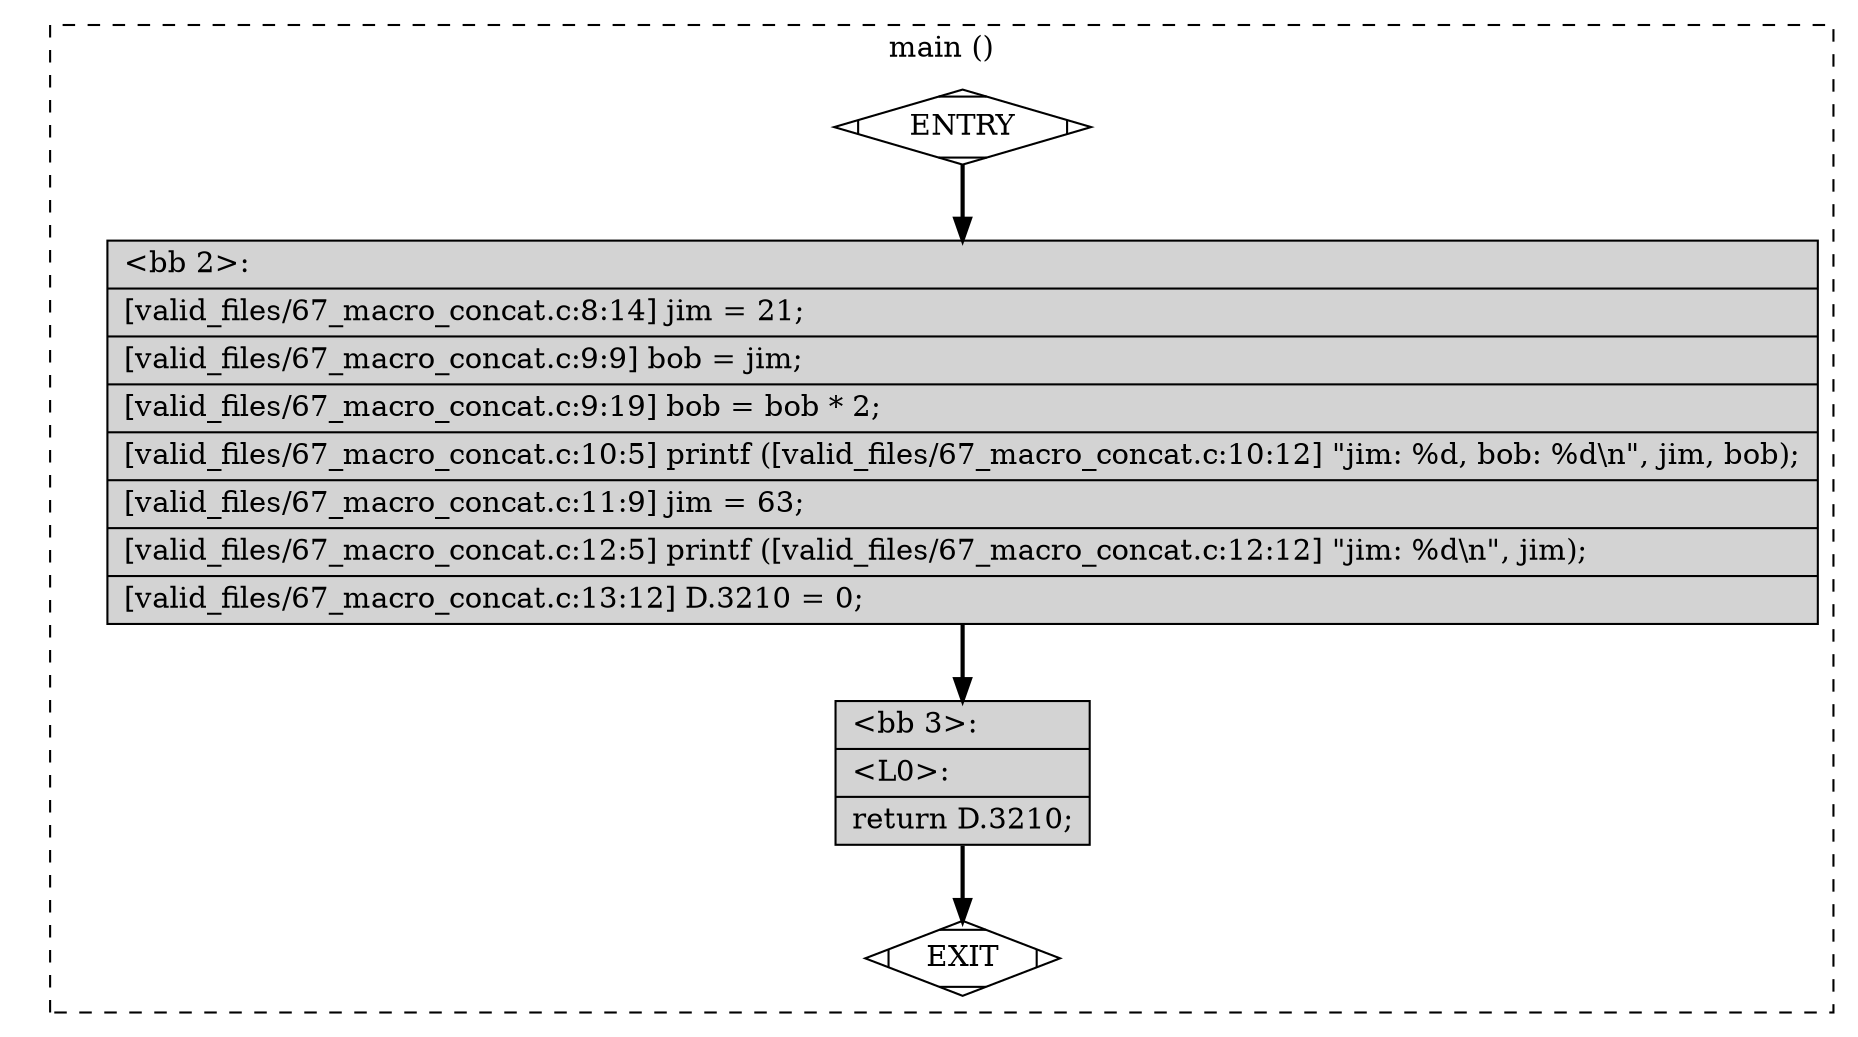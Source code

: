 digraph "a-67_macro_concat.c.015t.cfg" {
overlap=false;
subgraph "cluster_main" {
	style="dashed";
	color="black";
	label="main ()";
	fn_0_basic_block_0 [shape=Mdiamond,style=filled,fillcolor=white,label="ENTRY"];

	fn_0_basic_block_1 [shape=Mdiamond,style=filled,fillcolor=white,label="EXIT"];

	fn_0_basic_block_2 [shape=record,style=filled,fillcolor=lightgrey,label="{\<bb\ 2\>:\l\
|[valid_files/67_macro_concat.c:8:14]\ jim\ =\ 21;\l\
|[valid_files/67_macro_concat.c:9:9]\ bob\ =\ jim;\l\
|[valid_files/67_macro_concat.c:9:19]\ bob\ =\ bob\ *\ 2;\l\
|[valid_files/67_macro_concat.c:10:5]\ printf\ ([valid_files/67_macro_concat.c:10:12]\ \"jim:\ %d,\ bob:\ %d\\n\",\ jim,\ bob);\l\
|[valid_files/67_macro_concat.c:11:9]\ jim\ =\ 63;\l\
|[valid_files/67_macro_concat.c:12:5]\ printf\ ([valid_files/67_macro_concat.c:12:12]\ \"jim:\ %d\\n\",\ jim);\l\
|[valid_files/67_macro_concat.c:13:12]\ D.3210\ =\ 0;\l\
}"];

	fn_0_basic_block_3 [shape=record,style=filled,fillcolor=lightgrey,label="{\<bb\ 3\>:\l\
|\<L0\>:\l\
|return\ D.3210;\l\
}"];

	fn_0_basic_block_0:s -> fn_0_basic_block_2:n [style="solid,bold",color=black,weight=100,constraint=true];
	fn_0_basic_block_2:s -> fn_0_basic_block_3:n [style="solid,bold",color=black,weight=100,constraint=true];
	fn_0_basic_block_3:s -> fn_0_basic_block_1:n [style="solid,bold",color=black,weight=10,constraint=true];
	fn_0_basic_block_0:s -> fn_0_basic_block_1:n [style="invis",constraint=true];
}
}
